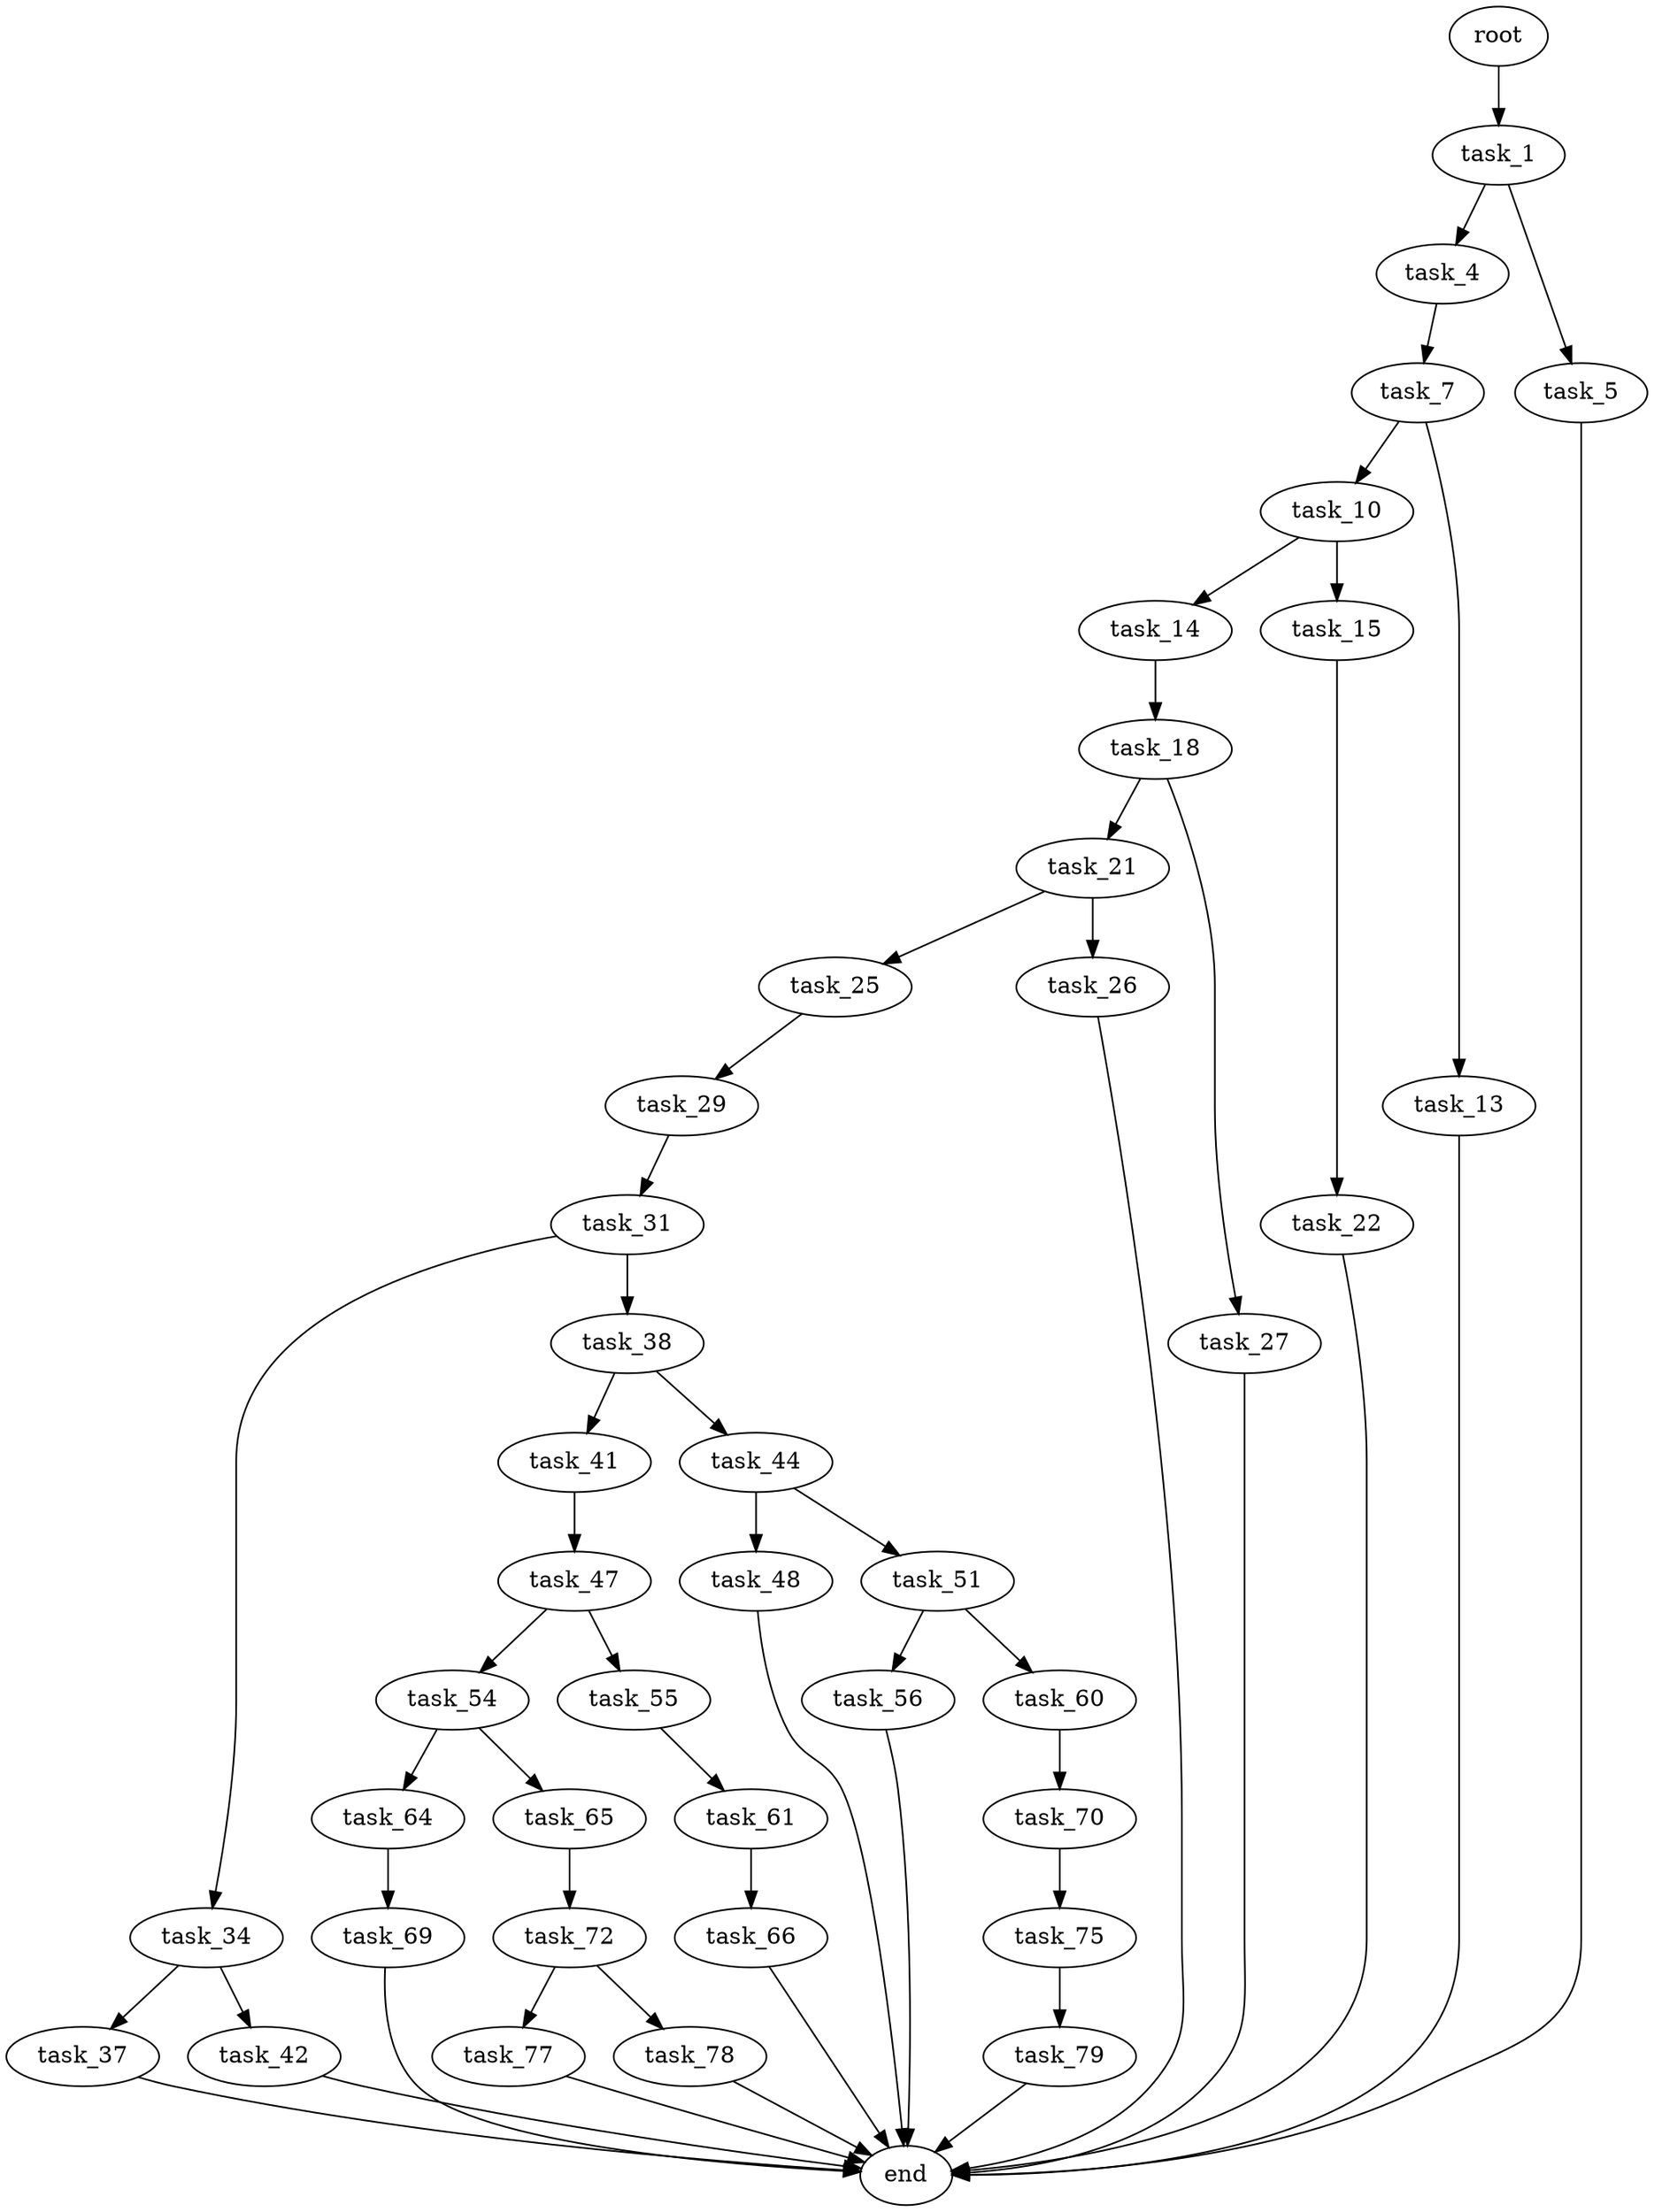 digraph G {
  root [size="0.000000"];
  task_1 [size="29631454503.000000"];
  task_4 [size="68719476736.000000"];
  task_5 [size="231928233984.000000"];
  task_7 [size="143170157112.000000"];
  end [size="0.000000"];
  task_10 [size="28991029248.000000"];
  task_13 [size="447008890773.000000"];
  task_14 [size="231928233984.000000"];
  task_15 [size="134217728000.000000"];
  task_18 [size="187598170777.000000"];
  task_22 [size="41219809965.000000"];
  task_21 [size="2302956435.000000"];
  task_27 [size="21509291243.000000"];
  task_25 [size="101104642320.000000"];
  task_26 [size="10249707598.000000"];
  task_29 [size="654440746267.000000"];
  task_31 [size="8589934592.000000"];
  task_34 [size="368293445632.000000"];
  task_38 [size="368293445632.000000"];
  task_37 [size="4720800510.000000"];
  task_42 [size="28991029248.000000"];
  task_41 [size="68719476736.000000"];
  task_44 [size="28991029248.000000"];
  task_47 [size="31129982114.000000"];
  task_48 [size="42300528584.000000"];
  task_51 [size="68719476736.000000"];
  task_54 [size="134217728000.000000"];
  task_55 [size="493054514912.000000"];
  task_56 [size="30303484992.000000"];
  task_60 [size="5371867683.000000"];
  task_64 [size="28991029248.000000"];
  task_65 [size="8589934592.000000"];
  task_61 [size="68719476736.000000"];
  task_70 [size="8589934592.000000"];
  task_66 [size="382411054650.000000"];
  task_69 [size="8875068276.000000"];
  task_72 [size="13306894692.000000"];
  task_75 [size="10553318482.000000"];
  task_77 [size="10852436429.000000"];
  task_78 [size="1033857947318.000000"];
  task_79 [size="655375584942.000000"];

  root -> task_1 [size="1.000000"];
  task_1 -> task_4 [size="838860800.000000"];
  task_1 -> task_5 [size="838860800.000000"];
  task_4 -> task_7 [size="134217728.000000"];
  task_5 -> end [size="1.000000"];
  task_7 -> task_10 [size="134217728.000000"];
  task_7 -> task_13 [size="134217728.000000"];
  task_10 -> task_14 [size="75497472.000000"];
  task_10 -> task_15 [size="75497472.000000"];
  task_13 -> end [size="1.000000"];
  task_14 -> task_18 [size="301989888.000000"];
  task_15 -> task_22 [size="209715200.000000"];
  task_18 -> task_21 [size="209715200.000000"];
  task_18 -> task_27 [size="209715200.000000"];
  task_22 -> end [size="1.000000"];
  task_21 -> task_25 [size="75497472.000000"];
  task_21 -> task_26 [size="75497472.000000"];
  task_27 -> end [size="1.000000"];
  task_25 -> task_29 [size="134217728.000000"];
  task_26 -> end [size="1.000000"];
  task_29 -> task_31 [size="679477248.000000"];
  task_31 -> task_34 [size="33554432.000000"];
  task_31 -> task_38 [size="33554432.000000"];
  task_34 -> task_37 [size="411041792.000000"];
  task_34 -> task_42 [size="411041792.000000"];
  task_38 -> task_41 [size="411041792.000000"];
  task_38 -> task_44 [size="411041792.000000"];
  task_37 -> end [size="1.000000"];
  task_42 -> end [size="1.000000"];
  task_41 -> task_47 [size="134217728.000000"];
  task_44 -> task_48 [size="75497472.000000"];
  task_44 -> task_51 [size="75497472.000000"];
  task_47 -> task_54 [size="75497472.000000"];
  task_47 -> task_55 [size="75497472.000000"];
  task_48 -> end [size="1.000000"];
  task_51 -> task_56 [size="134217728.000000"];
  task_51 -> task_60 [size="134217728.000000"];
  task_54 -> task_64 [size="209715200.000000"];
  task_54 -> task_65 [size="209715200.000000"];
  task_55 -> task_61 [size="679477248.000000"];
  task_56 -> end [size="1.000000"];
  task_60 -> task_70 [size="209715200.000000"];
  task_64 -> task_69 [size="75497472.000000"];
  task_65 -> task_72 [size="33554432.000000"];
  task_61 -> task_66 [size="134217728.000000"];
  task_70 -> task_75 [size="33554432.000000"];
  task_66 -> end [size="1.000000"];
  task_69 -> end [size="1.000000"];
  task_72 -> task_77 [size="301989888.000000"];
  task_72 -> task_78 [size="301989888.000000"];
  task_75 -> task_79 [size="301989888.000000"];
  task_77 -> end [size="1.000000"];
  task_78 -> end [size="1.000000"];
  task_79 -> end [size="1.000000"];
}

